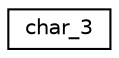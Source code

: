 digraph "Graphical Class Hierarchy"
{
  edge [fontname="Helvetica",fontsize="10",labelfontname="Helvetica",labelfontsize="10"];
  node [fontname="Helvetica",fontsize="10",shape=record];
  rankdir="LR";
  Node1 [label="char_3",height=0.2,width=0.4,color="black", fillcolor="white", style="filled",URL="$classchar__3.html"];
}
